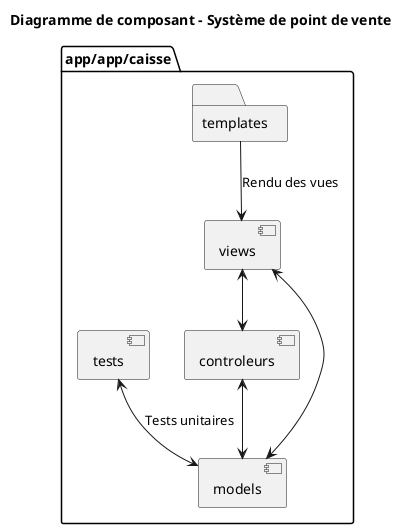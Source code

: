@startuml
hide circle
hide members
top to bottom direction
title Diagramme de composant - Système de point de vente

package app/app/caisse {
    folder "templates"
    component "views"
    component "controleurs"
    component "models"
    component "tests"
}

views <--> controleurs
controleurs <--> models
models <--> views
tests <--> models : "Tests unitaires"

templates --> views : "Rendu des vues"
@enduml